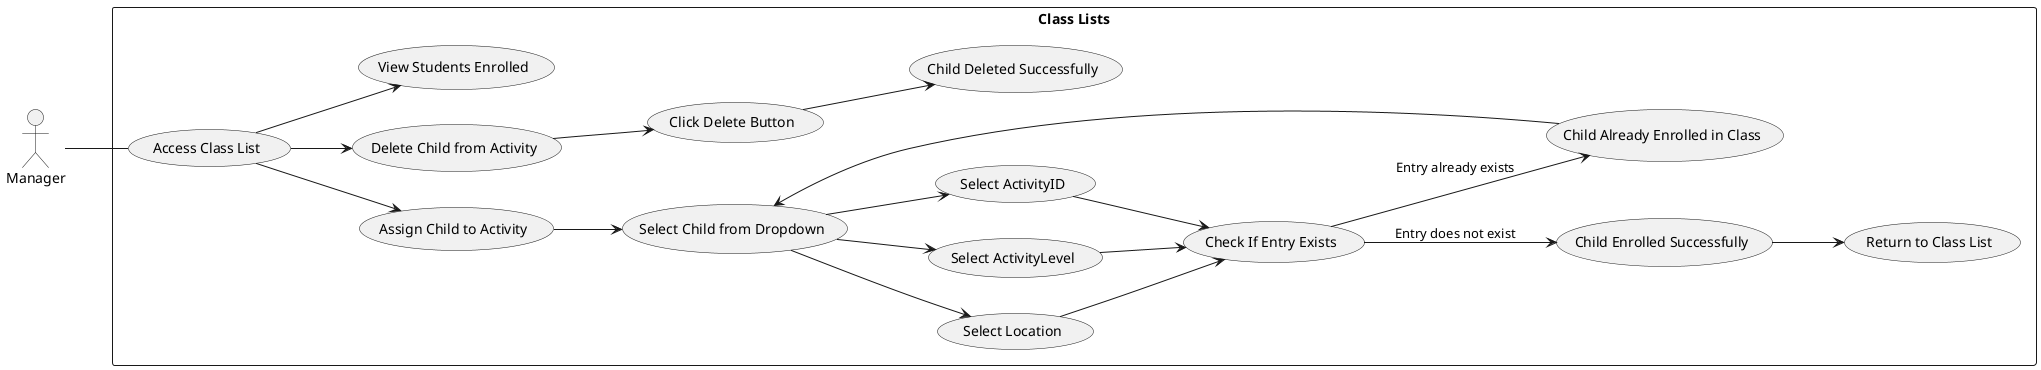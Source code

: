 //alexis sutch

@startuml
left to right direction
actor "Manager" as M
rectangle "Class Lists" {
  (Access Class List) as UC1
  (Assign Child to Activity) as UC2
  (Delete Child from Activity) as UC3
  (Select Child from Dropdown) as UC4
  (Select ActivityID) as UC5
  (Select ActivityLevel) as UC6 
  (Select Location) as UC7
  (Child Already Enrolled in Class) as UC8
  (View Students Enrolled) as UC9
  (Click Delete Button) as UC10
  (Child Deleted Successfully) as UC11
  (Child Enrolled Successfully) as UC12
  (Check If Entry Exists) as UC13
  (Return to Class List) as UC14
}

M -- UC1
UC1 --> UC9
UC1 --> UC3
UC1 --> UC2
UC2 --> UC4
UC4 --> UC5
UC4 --> UC6
UC4 --> UC7
UC3 --> UC10
UC10 --> UC11
UC5 --> UC13 
UC6 --> UC13
UC7 --> UC13
UC13 --> UC12 : Entry does not exist
UC13 --> UC8 : Entry already exists
UC8 --> UC4
UC12 --> UC14
@enduml